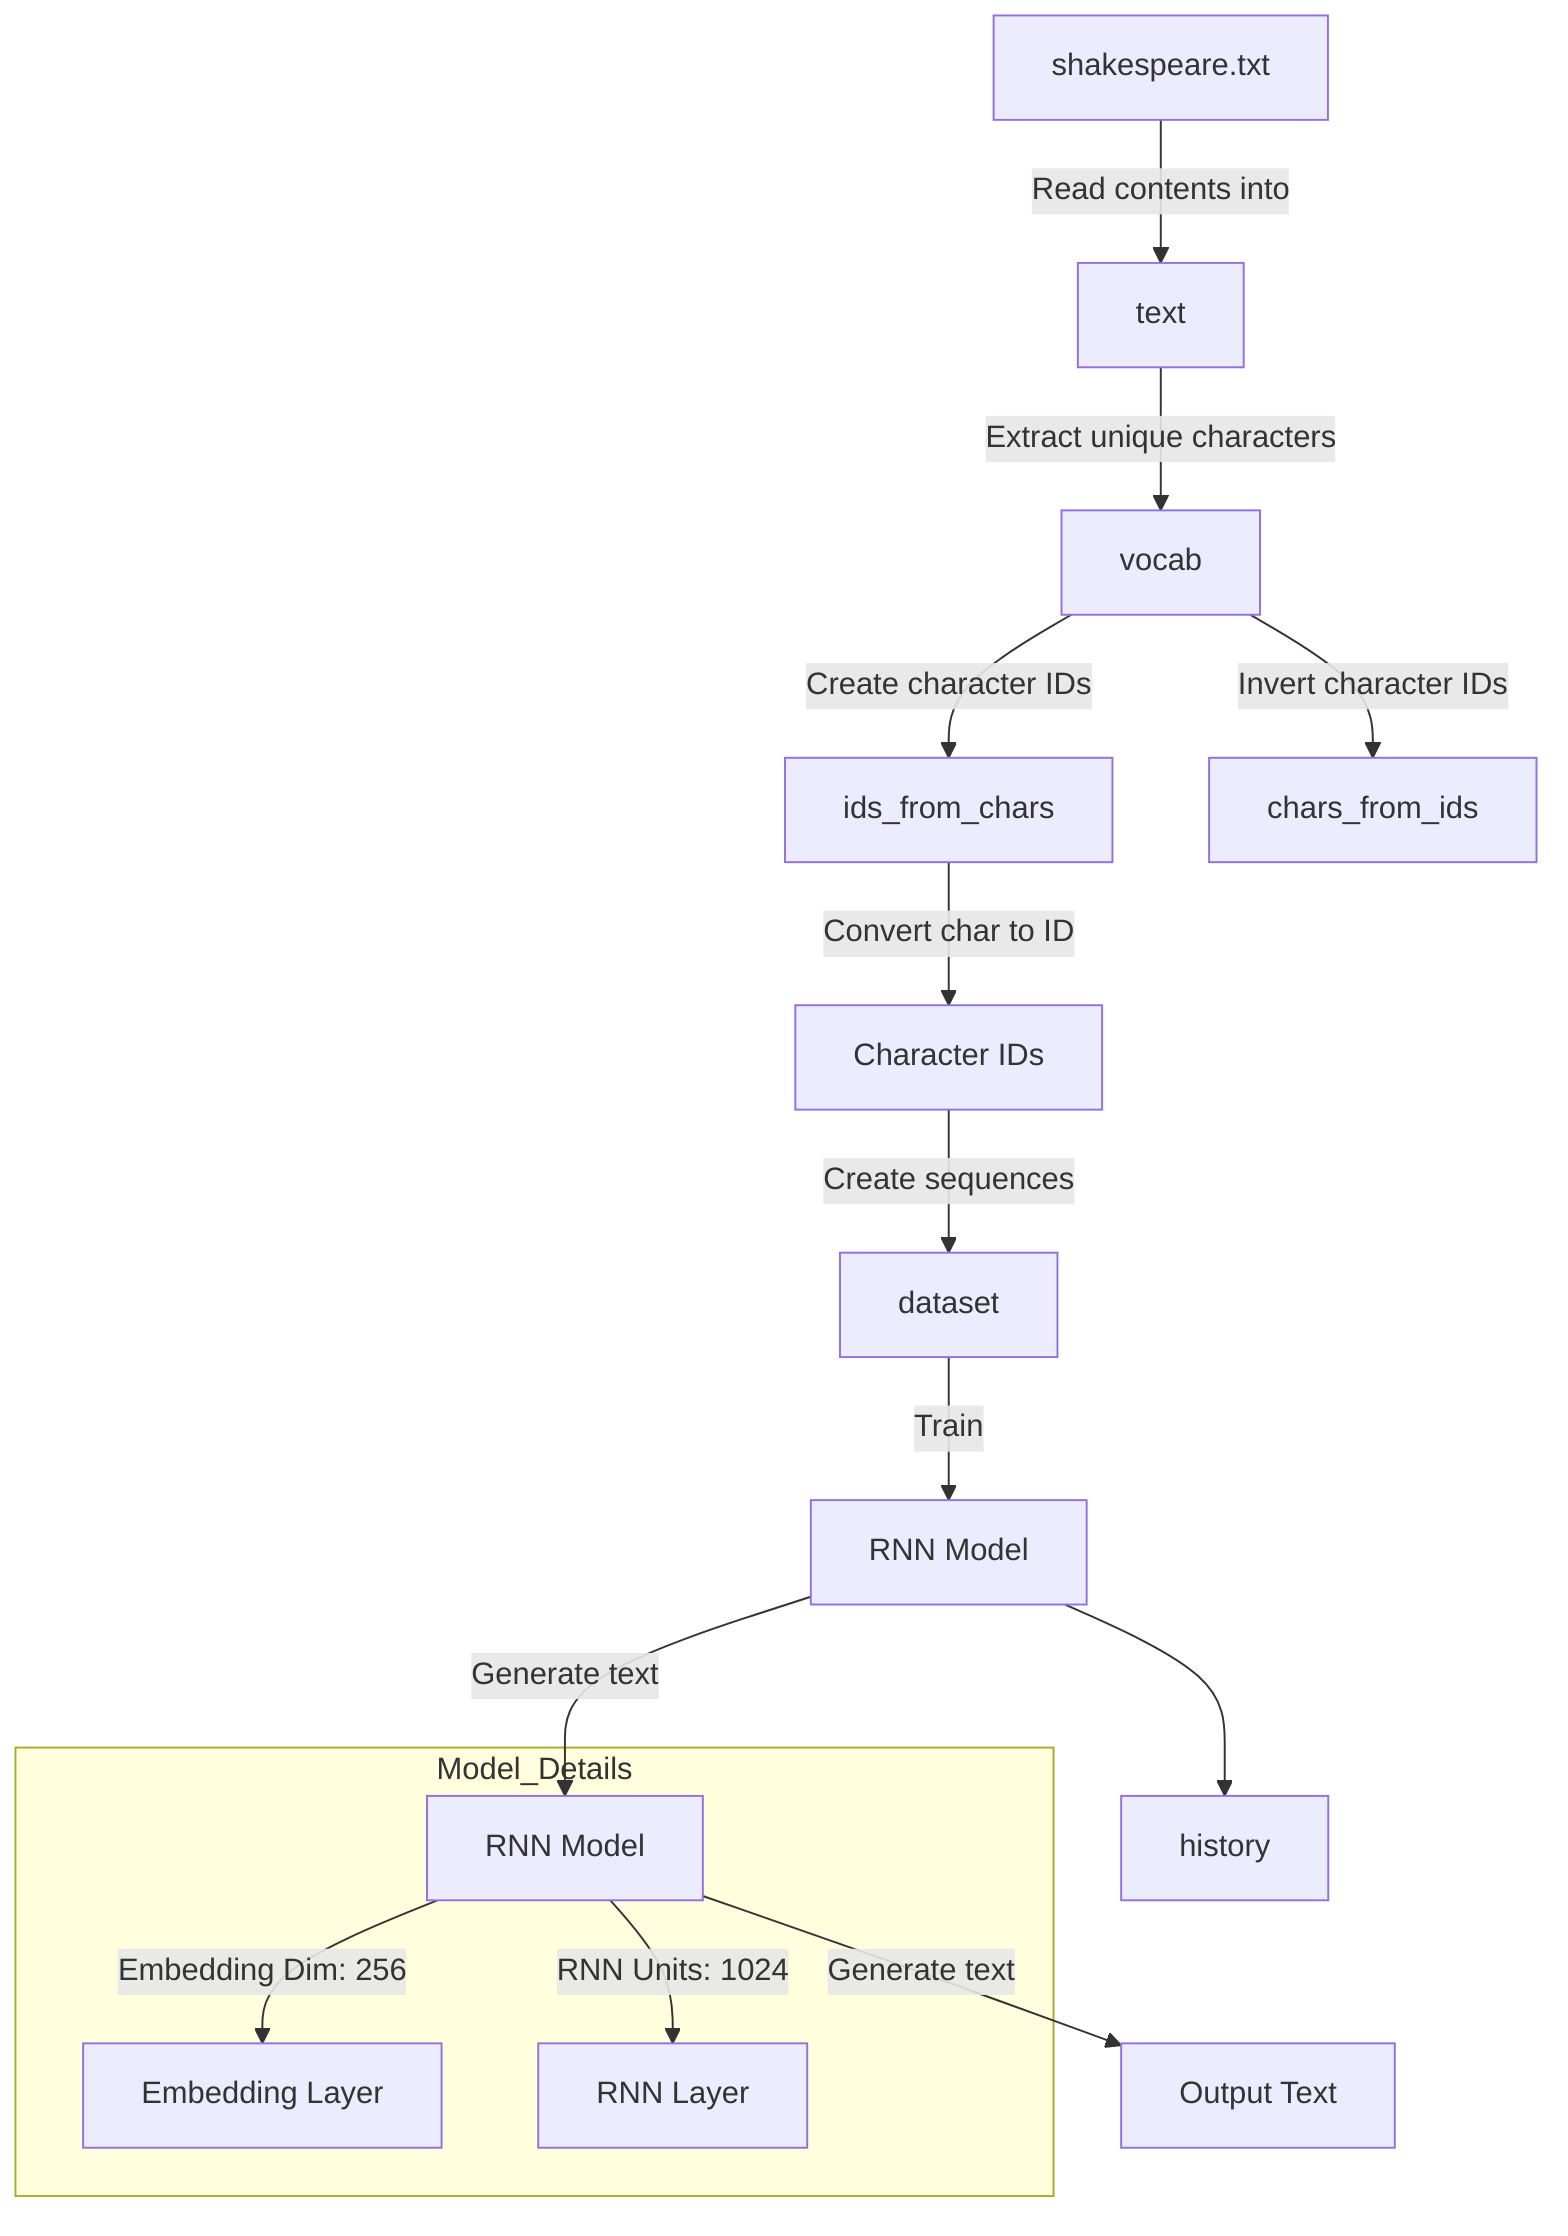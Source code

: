 flowchart TD
    %% Data Source Node
    A["shakespeare.txt"] --> |Read contents into| B["text"]
    
    %% Text Processing
    B --> |Extract unique characters| C["vocab"]
    C --> |Create character IDs| D["ids_from_chars"]
    C --> |Invert character IDs| E["chars_from_ids"]
    
    %% Dataset Preparation
    D --> |Convert char to ID| F["Character IDs"]
    F --> |Create sequences| G["dataset"]
    
    %% Model Training
    G --> |Train| H["RNN Model"]
    H --> |Generate text| I["one_step_model"]
    
    %% Training Output
    H --> J["history"]
    
    %% Model Details
    subgraph Model_Details
    I["RNN Model"] --> |Embedding Dim: 256| K["Embedding Layer"]
    I --> |RNN Units: 1024| L["RNN Layer"]
    end

    %% Text Generation
    I --> |Generate text| M["Output Text"]